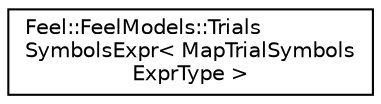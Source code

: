 digraph "Graphical Class Hierarchy"
{
 // LATEX_PDF_SIZE
  edge [fontname="Helvetica",fontsize="10",labelfontname="Helvetica",labelfontsize="10"];
  node [fontname="Helvetica",fontsize="10",shape=record];
  rankdir="LR";
  Node0 [label="Feel::FeelModels::Trials\lSymbolsExpr\< MapTrialSymbols\lExprType \>",height=0.2,width=0.4,color="black", fillcolor="white", style="filled",URL="$classFeel_1_1FeelModels_1_1TrialsSymbolsExpr.html",tooltip=" "];
}
